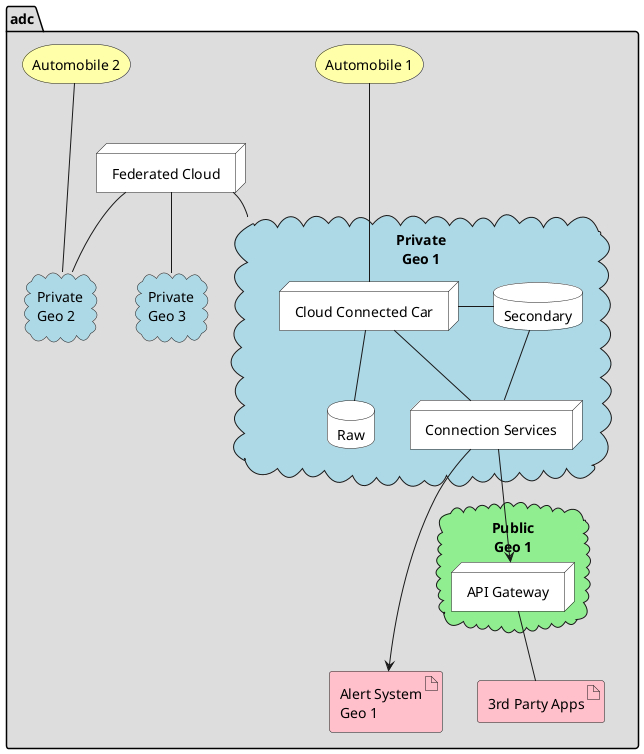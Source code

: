 @startuml

package  adc #dddddd {
  storage "Automobile 1" as Car1 #ffffaa
  storage "Automobile 2" as Car2 #ffffaa
  cloud "Private\nGeo 1" as Cloud1 #lightblue {
    node "Connection Services" as CS #ffffff
    node "Cloud Connected Car" as C3 #ffffff
    C3 - CS
    database "Raw" #ffffff
    database "Secondary" #ffffff
    C3 -- Raw
    C3 - Secondary
    Secondary -- CS
  }
  cloud "Private\nGeo 2" as Cloud2 #lightblue {
  }
  cloud "Private\nGeo 3" as Cloud3 #lightblue {
  }
  cloud "Public\nGeo 1" as PG1 #lightgreen {
    node "API Gateway" as AG #ffffff
  }
  CS --> AG
  node "Federated Cloud" as FC #ffffff
  artifact "Alert System\nGeo 1" as AS1 #pink
  artifact "3rd Party Apps" as PA3 #pink

  Car1 --- C3
  AG -- PA3
  CS ---> AS1
  Car2 --- Cloud2

  FC -- Cloud1
  FC -- Cloud2
  FC -- Cloud3
}

@enduml
